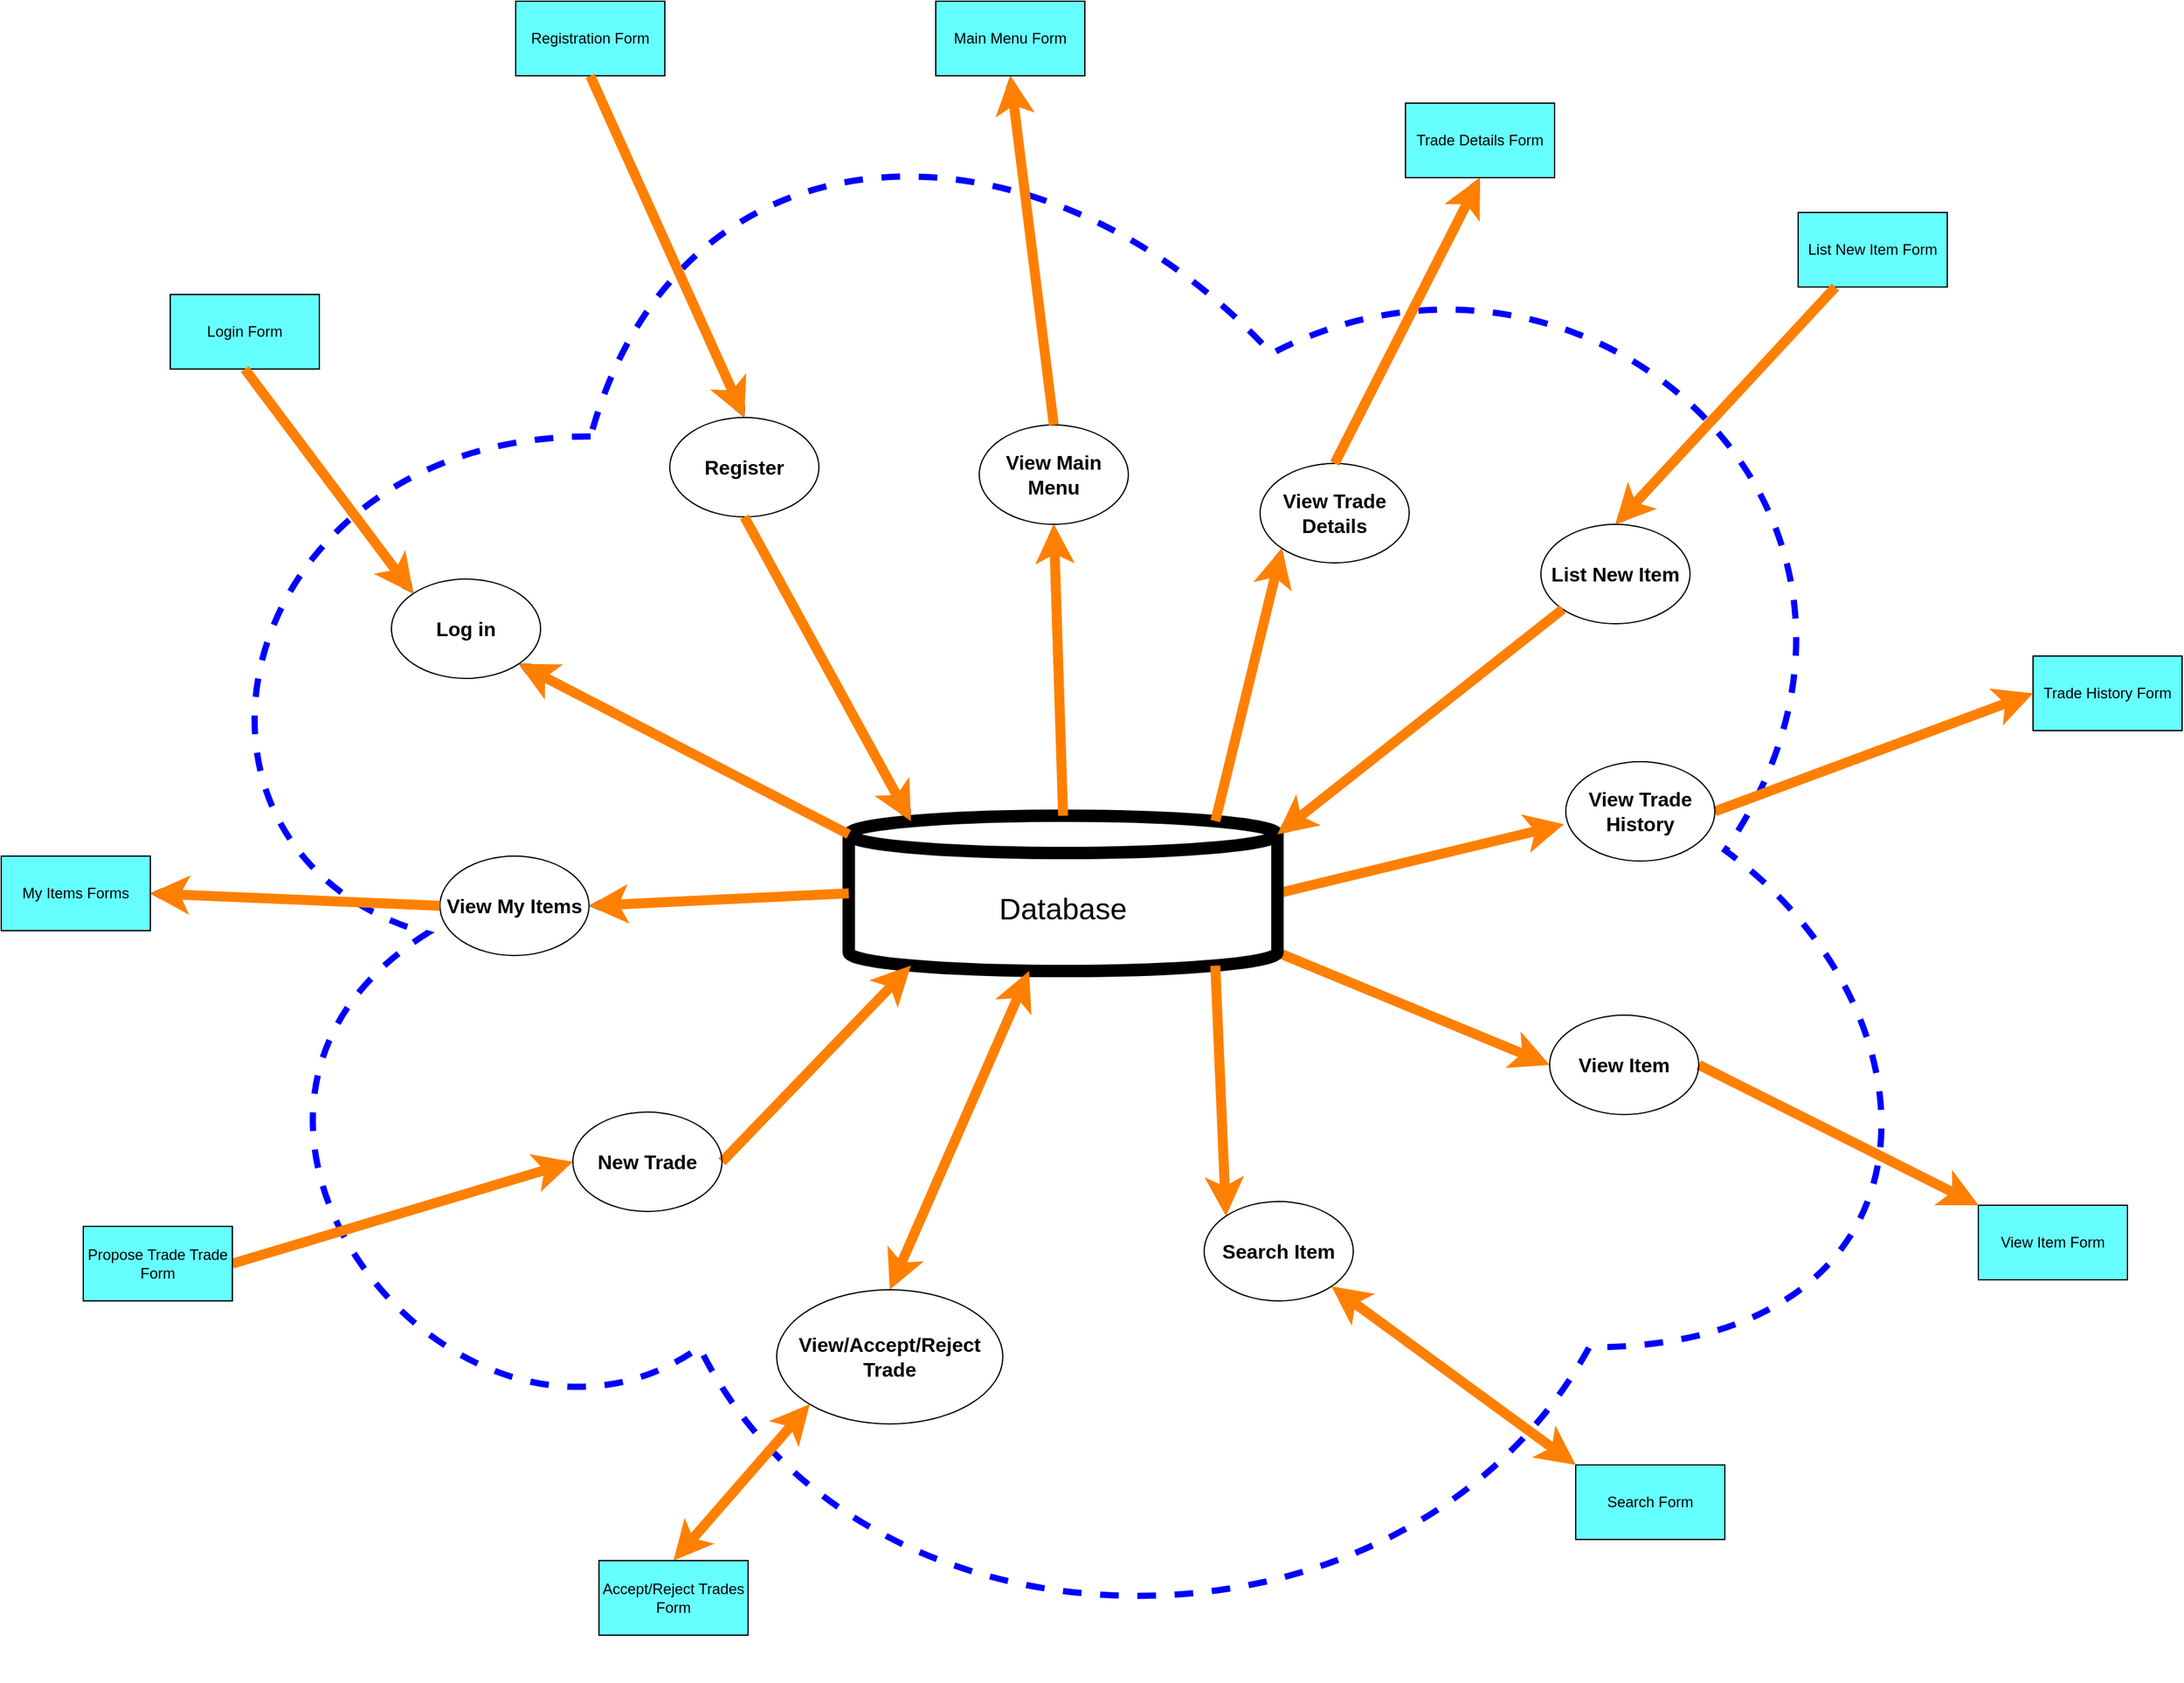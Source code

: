 <mxfile version="19.0.3" type="device"><diagram id="Pe3HAgdBJhZuZZOQbxnA" name="Page-1"><mxGraphModel dx="2272" dy="1957" grid="0" gridSize="10" guides="1" tooltips="1" connect="1" arrows="1" fold="1" page="1" pageScale="1" pageWidth="850" pageHeight="1100" math="0" shadow="0"><root><mxCell id="0"/><mxCell id="1" parent="0"/><mxCell id="GMkoznynyE6NLH1SeDHB-14" value="" style="ellipse;shape=cloud;whiteSpace=wrap;html=1;fillColor=none;dashed=1;strokeColor=#0000FF;strokeWidth=5;" parent="1" vertex="1"><mxGeometry x="87" y="-757" width="1461" height="1333" as="geometry"/></mxCell><mxCell id="GMkoznynyE6NLH1SeDHB-18" style="edgeStyle=none;orthogonalLoop=1;jettySize=auto;html=1;exitX=0;exitY=0;exitDx=0;exitDy=15;exitPerimeter=0;entryX=1;entryY=1;entryDx=0;entryDy=0;" parent="1" source="GMkoznynyE6NLH1SeDHB-1" target="GMkoznynyE6NLH1SeDHB-19" edge="1"><mxGeometry relative="1" as="geometry"><mxPoint x="408" y="-263" as="targetPoint"/></mxGeometry></mxCell><mxCell id="GMkoznynyE6NLH1SeDHB-25" style="edgeStyle=none;orthogonalLoop=1;jettySize=auto;html=1;exitX=0.5;exitY=0;exitDx=0;exitDy=0;exitPerimeter=0;entryX=0.5;entryY=1;entryDx=0;entryDy=0;" parent="1" source="GMkoznynyE6NLH1SeDHB-1" target="GMkoznynyE6NLH1SeDHB-23" edge="1"><mxGeometry relative="1" as="geometry"/></mxCell><mxCell id="GMkoznynyE6NLH1SeDHB-29" style="edgeStyle=none;orthogonalLoop=1;jettySize=auto;html=1;exitX=0.855;exitY=0;exitDx=0;exitDy=4.35;exitPerimeter=0;entryX=0;entryY=1;entryDx=0;entryDy=0;" parent="1" source="GMkoznynyE6NLH1SeDHB-1" target="GMkoznynyE6NLH1SeDHB-27" edge="1"><mxGeometry relative="1" as="geometry"/></mxCell><mxCell id="GMkoznynyE6NLH1SeDHB-35" style="edgeStyle=none;orthogonalLoop=1;jettySize=auto;html=1;exitX=1;exitY=0.5;exitDx=0;exitDy=0;exitPerimeter=0;entryX=-0.012;entryY=0.63;entryDx=0;entryDy=0;entryPerimeter=0;strokeColor=#FF8000;strokeWidth=8;" parent="1" source="GMkoznynyE6NLH1SeDHB-1" target="GMkoznynyE6NLH1SeDHB-33" edge="1"><mxGeometry relative="1" as="geometry"/></mxCell><mxCell id="GMkoznynyE6NLH1SeDHB-38" style="edgeStyle=none;orthogonalLoop=1;jettySize=auto;html=1;exitX=0;exitY=0.5;exitDx=0;exitDy=0;exitPerimeter=0;entryX=1;entryY=0.5;entryDx=0;entryDy=0;" parent="1" source="GMkoznynyE6NLH1SeDHB-1" target="GMkoznynyE6NLH1SeDHB-36" edge="1"><mxGeometry relative="1" as="geometry"/></mxCell><mxCell id="GMkoznynyE6NLH1SeDHB-47" style="edgeStyle=none;orthogonalLoop=1;jettySize=auto;html=1;exitX=1;exitY=1;exitDx=0;exitDy=-15;exitPerimeter=0;entryX=0;entryY=0.5;entryDx=0;entryDy=0;strokeColor=#FF8000;strokeWidth=8;" parent="1" source="GMkoznynyE6NLH1SeDHB-1" target="GMkoznynyE6NLH1SeDHB-45" edge="1"><mxGeometry relative="1" as="geometry"/></mxCell><mxCell id="GMkoznynyE6NLH1SeDHB-1" value="&lt;font style=&quot;font-size: 24px;&quot;&gt;Database&lt;/font&gt;" style="shape=cylinder3;whiteSpace=wrap;html=1;boundedLbl=1;backgroundOutline=1;size=15;strokeWidth=10;" parent="1" vertex="1"><mxGeometry x="660" y="-118.5" width="345" height="125" as="geometry"/></mxCell><mxCell id="GMkoznynyE6NLH1SeDHB-21" style="edgeStyle=none;orthogonalLoop=1;jettySize=auto;html=1;exitX=0.5;exitY=1;exitDx=0;exitDy=0;entryX=0.5;entryY=0;entryDx=0;entryDy=0;" parent="1" source="GMkoznynyE6NLH1SeDHB-3" target="GMkoznynyE6NLH1SeDHB-20" edge="1"><mxGeometry relative="1" as="geometry"/></mxCell><mxCell id="GMkoznynyE6NLH1SeDHB-3" value="Registration Form" style="rounded=0;whiteSpace=wrap;html=1;" parent="1" vertex="1"><mxGeometry x="392" y="-774" width="120" height="60" as="geometry"/></mxCell><mxCell id="GMkoznynyE6NLH1SeDHB-4" value="Main Menu Form" style="rounded=0;whiteSpace=wrap;html=1;" parent="1" vertex="1"><mxGeometry x="730" y="-774" width="120" height="60" as="geometry"/></mxCell><mxCell id="GMkoznynyE6NLH1SeDHB-31" style="edgeStyle=none;orthogonalLoop=1;jettySize=auto;html=1;exitX=0.25;exitY=1;exitDx=0;exitDy=0;entryX=0.5;entryY=0;entryDx=0;entryDy=0;" parent="1" source="GMkoznynyE6NLH1SeDHB-5" target="GMkoznynyE6NLH1SeDHB-30" edge="1"><mxGeometry relative="1" as="geometry"/></mxCell><mxCell id="GMkoznynyE6NLH1SeDHB-5" value="List New Item Form" style="rounded=0;whiteSpace=wrap;html=1;fillColor=#66FFFF;" parent="1" vertex="1"><mxGeometry x="1424" y="-604" width="120" height="60" as="geometry"/></mxCell><mxCell id="GMkoznynyE6NLH1SeDHB-6" value="My Items Forms" style="rounded=0;whiteSpace=wrap;html=1;" parent="1" vertex="1"><mxGeometry x="-22" y="-86" width="120" height="60" as="geometry"/></mxCell><mxCell id="GMkoznynyE6NLH1SeDHB-7" value="Search Form" style="rounded=0;whiteSpace=wrap;html=1;fillColor=#66FFFF;" parent="1" vertex="1"><mxGeometry x="1245" y="404" width="120" height="60" as="geometry"/></mxCell><mxCell id="GMkoznynyE6NLH1SeDHB-8" value="View Item Form" style="rounded=0;whiteSpace=wrap;html=1;fillColor=#66FFFF;" parent="1" vertex="1"><mxGeometry x="1569" y="195" width="120" height="60" as="geometry"/></mxCell><mxCell id="GMkoznynyE6NLH1SeDHB-40" style="edgeStyle=none;orthogonalLoop=1;jettySize=auto;html=1;exitX=1;exitY=0.5;exitDx=0;exitDy=0;entryX=0;entryY=0.5;entryDx=0;entryDy=0;strokeColor=#FF8000;strokeWidth=8;" parent="1" source="GMkoznynyE6NLH1SeDHB-9" target="GMkoznynyE6NLH1SeDHB-39" edge="1"><mxGeometry relative="1" as="geometry"/></mxCell><mxCell id="GMkoznynyE6NLH1SeDHB-9" value="Propose Trade Trade Form" style="rounded=0;whiteSpace=wrap;html=1;fillColor=#66FFFF;" parent="1" vertex="1"><mxGeometry x="44" y="212" width="120" height="60" as="geometry"/></mxCell><mxCell id="GMkoznynyE6NLH1SeDHB-43" style="edgeStyle=none;orthogonalLoop=1;jettySize=auto;html=1;exitX=0.5;exitY=0;exitDx=0;exitDy=0;entryX=0;entryY=1;entryDx=0;entryDy=0;startArrow=classic;startFill=1;strokeColor=#FF8000;strokeWidth=8;" parent="1" source="GMkoznynyE6NLH1SeDHB-10" target="GMkoznynyE6NLH1SeDHB-42" edge="1"><mxGeometry relative="1" as="geometry"/></mxCell><mxCell id="GMkoznynyE6NLH1SeDHB-10" value="Accept/Reject Trades Form" style="rounded=0;whiteSpace=wrap;html=1;fillColor=#66FFFF;" parent="1" vertex="1"><mxGeometry x="459" y="481" width="120" height="60" as="geometry"/></mxCell><mxCell id="GMkoznynyE6NLH1SeDHB-11" value="Trade History Form" style="rounded=0;whiteSpace=wrap;html=1;fillColor=#66FFFF;" parent="1" vertex="1"><mxGeometry x="1613" y="-247" width="120" height="60" as="geometry"/></mxCell><mxCell id="GMkoznynyE6NLH1SeDHB-12" value="Trade Details Form" style="rounded=0;whiteSpace=wrap;html=1;" parent="1" vertex="1"><mxGeometry x="1108" y="-692" width="120" height="60" as="geometry"/></mxCell><mxCell id="GMkoznynyE6NLH1SeDHB-17" style="orthogonalLoop=1;jettySize=auto;html=1;exitX=0.5;exitY=1;exitDx=0;exitDy=0;entryX=0;entryY=0;entryDx=0;entryDy=0;" parent="1" source="GMkoznynyE6NLH1SeDHB-16" target="GMkoznynyE6NLH1SeDHB-19" edge="1"><mxGeometry relative="1" as="geometry"><mxPoint x="348" y="-293" as="targetPoint"/></mxGeometry></mxCell><mxCell id="GMkoznynyE6NLH1SeDHB-16" value="Login Form" style="rounded=0;whiteSpace=wrap;html=1;" parent="1" vertex="1"><mxGeometry x="114" y="-538" width="120" height="60" as="geometry"/></mxCell><mxCell id="GMkoznynyE6NLH1SeDHB-19" value="&lt;b&gt;&lt;font style=&quot;font-size: 16px;&quot;&gt;Log in&lt;/font&gt;&lt;/b&gt;" style="ellipse;whiteSpace=wrap;html=1;fillColor=none;" parent="1" vertex="1"><mxGeometry x="292" y="-309" width="120" height="80" as="geometry"/></mxCell><mxCell id="GMkoznynyE6NLH1SeDHB-22" style="edgeStyle=none;orthogonalLoop=1;jettySize=auto;html=1;exitX=0.5;exitY=1;exitDx=0;exitDy=0;entryX=0.145;entryY=0;entryDx=0;entryDy=4.35;entryPerimeter=0;" parent="1" source="GMkoznynyE6NLH1SeDHB-20" target="GMkoznynyE6NLH1SeDHB-1" edge="1"><mxGeometry relative="1" as="geometry"/></mxCell><mxCell id="GMkoznynyE6NLH1SeDHB-20" value="&lt;font style=&quot;font-size: 16px;&quot;&gt;&lt;b&gt;Register&lt;/b&gt;&lt;/font&gt;" style="ellipse;whiteSpace=wrap;html=1;fillColor=none;" parent="1" vertex="1"><mxGeometry x="516" y="-439" width="120" height="80" as="geometry"/></mxCell><mxCell id="GMkoznynyE6NLH1SeDHB-26" style="edgeStyle=none;orthogonalLoop=1;jettySize=auto;html=1;exitX=0.5;exitY=0;exitDx=0;exitDy=0;entryX=0.5;entryY=1;entryDx=0;entryDy=0;" parent="1" source="GMkoznynyE6NLH1SeDHB-23" target="GMkoznynyE6NLH1SeDHB-4" edge="1"><mxGeometry relative="1" as="geometry"/></mxCell><mxCell id="GMkoznynyE6NLH1SeDHB-23" value="&lt;b&gt;&lt;font style=&quot;font-size: 16px;&quot;&gt;View Main Menu&lt;/font&gt;&lt;/b&gt;" style="ellipse;whiteSpace=wrap;html=1;fillColor=none;" parent="1" vertex="1"><mxGeometry x="765" y="-433" width="120" height="80" as="geometry"/></mxCell><mxCell id="GMkoznynyE6NLH1SeDHB-28" style="edgeStyle=none;orthogonalLoop=1;jettySize=auto;html=1;exitX=0.5;exitY=0;exitDx=0;exitDy=0;entryX=0.5;entryY=1;entryDx=0;entryDy=0;" parent="1" source="GMkoznynyE6NLH1SeDHB-27" target="GMkoznynyE6NLH1SeDHB-12" edge="1"><mxGeometry relative="1" as="geometry"/></mxCell><mxCell id="GMkoznynyE6NLH1SeDHB-27" value="&lt;b&gt;&lt;font style=&quot;font-size: 16px;&quot;&gt;View Trade Details&lt;/font&gt;&lt;/b&gt;" style="ellipse;whiteSpace=wrap;html=1;fillColor=none;" parent="1" vertex="1"><mxGeometry x="991" y="-402" width="120" height="80" as="geometry"/></mxCell><mxCell id="GMkoznynyE6NLH1SeDHB-32" style="edgeStyle=none;orthogonalLoop=1;jettySize=auto;html=1;exitX=0;exitY=1;exitDx=0;exitDy=0;entryX=1;entryY=0;entryDx=0;entryDy=15;entryPerimeter=0;" parent="1" source="GMkoznynyE6NLH1SeDHB-30" target="GMkoznynyE6NLH1SeDHB-1" edge="1"><mxGeometry relative="1" as="geometry"/></mxCell><mxCell id="GMkoznynyE6NLH1SeDHB-30" value="&lt;span style=&quot;font-size: 16px;&quot;&gt;&lt;b&gt;List New Item&lt;/b&gt;&lt;/span&gt;" style="ellipse;whiteSpace=wrap;html=1;fillColor=none;" parent="1" vertex="1"><mxGeometry x="1217" y="-353" width="120" height="80" as="geometry"/></mxCell><mxCell id="GMkoznynyE6NLH1SeDHB-34" style="edgeStyle=none;orthogonalLoop=1;jettySize=auto;html=1;exitX=1;exitY=0.5;exitDx=0;exitDy=0;entryX=0;entryY=0.5;entryDx=0;entryDy=0;strokeColor=#FF8000;strokeWidth=8;" parent="1" source="GMkoznynyE6NLH1SeDHB-33" target="GMkoznynyE6NLH1SeDHB-11" edge="1"><mxGeometry relative="1" as="geometry"/></mxCell><mxCell id="GMkoznynyE6NLH1SeDHB-33" value="&lt;b&gt;&lt;font style=&quot;font-size: 16px;&quot;&gt;View Trade History&lt;/font&gt;&lt;/b&gt;" style="ellipse;whiteSpace=wrap;html=1;fillColor=none;" parent="1" vertex="1"><mxGeometry x="1237" y="-162" width="120" height="80" as="geometry"/></mxCell><mxCell id="GMkoznynyE6NLH1SeDHB-37" style="edgeStyle=none;orthogonalLoop=1;jettySize=auto;html=1;exitX=0;exitY=0.5;exitDx=0;exitDy=0;entryX=1;entryY=0.5;entryDx=0;entryDy=0;" parent="1" source="GMkoznynyE6NLH1SeDHB-36" target="GMkoznynyE6NLH1SeDHB-6" edge="1"><mxGeometry relative="1" as="geometry"/></mxCell><mxCell id="GMkoznynyE6NLH1SeDHB-36" value="&lt;b&gt;&lt;font style=&quot;font-size: 16px;&quot;&gt;View My Items&lt;/font&gt;&lt;/b&gt;" style="ellipse;whiteSpace=wrap;html=1;fillColor=none;" parent="1" vertex="1"><mxGeometry x="331" y="-86" width="120" height="80" as="geometry"/></mxCell><mxCell id="GMkoznynyE6NLH1SeDHB-41" style="edgeStyle=none;orthogonalLoop=1;jettySize=auto;html=1;exitX=1;exitY=0.5;exitDx=0;exitDy=0;entryX=0.145;entryY=1;entryDx=0;entryDy=-4.35;entryPerimeter=0;strokeColor=#FF8000;strokeWidth=8;" parent="1" source="GMkoznynyE6NLH1SeDHB-39" target="GMkoznynyE6NLH1SeDHB-1" edge="1"><mxGeometry relative="1" as="geometry"/></mxCell><mxCell id="GMkoznynyE6NLH1SeDHB-39" value="&lt;b&gt;&lt;font style=&quot;font-size: 16px;&quot;&gt;New Trade&lt;/font&gt;&lt;/b&gt;" style="ellipse;whiteSpace=wrap;html=1;fillColor=none;" parent="1" vertex="1"><mxGeometry x="438" y="120" width="120" height="80" as="geometry"/></mxCell><mxCell id="GMkoznynyE6NLH1SeDHB-44" style="edgeStyle=none;orthogonalLoop=1;jettySize=auto;html=1;exitX=0.5;exitY=0;exitDx=0;exitDy=0;startArrow=classic;startFill=1;strokeColor=#FF8000;strokeWidth=8;" parent="1" source="GMkoznynyE6NLH1SeDHB-42" target="GMkoznynyE6NLH1SeDHB-1" edge="1"><mxGeometry relative="1" as="geometry"/></mxCell><mxCell id="GMkoznynyE6NLH1SeDHB-42" value="&lt;b&gt;&lt;font style=&quot;font-size: 16px;&quot;&gt;View/Accept/Reject Trade&lt;/font&gt;&lt;/b&gt;" style="ellipse;whiteSpace=wrap;html=1;fillColor=none;" parent="1" vertex="1"><mxGeometry x="602" y="263" width="182" height="108" as="geometry"/></mxCell><mxCell id="GMkoznynyE6NLH1SeDHB-46" style="edgeStyle=none;orthogonalLoop=1;jettySize=auto;html=1;exitX=1;exitY=0.5;exitDx=0;exitDy=0;strokeColor=#FF8000;strokeWidth=8;" parent="1" source="GMkoznynyE6NLH1SeDHB-45" target="GMkoznynyE6NLH1SeDHB-8" edge="1"><mxGeometry relative="1" as="geometry"/></mxCell><mxCell id="GMkoznynyE6NLH1SeDHB-45" value="&lt;b&gt;&lt;font style=&quot;font-size: 16px;&quot;&gt;View Item&lt;/font&gt;&lt;/b&gt;" style="ellipse;whiteSpace=wrap;html=1;fillColor=none;" parent="1" vertex="1"><mxGeometry x="1224" y="42" width="120" height="80" as="geometry"/></mxCell><mxCell id="GMkoznynyE6NLH1SeDHB-49" style="edgeStyle=none;orthogonalLoop=1;jettySize=auto;html=1;exitX=1;exitY=1;exitDx=0;exitDy=0;entryX=0;entryY=0;entryDx=0;entryDy=0;startArrow=classic;startFill=1;strokeColor=#FF8000;strokeWidth=8;" parent="1" source="GMkoznynyE6NLH1SeDHB-48" target="GMkoznynyE6NLH1SeDHB-7" edge="1"><mxGeometry relative="1" as="geometry"/></mxCell><mxCell id="GMkoznynyE6NLH1SeDHB-50" style="edgeStyle=none;orthogonalLoop=1;jettySize=auto;html=1;exitX=0;exitY=0;exitDx=0;exitDy=0;entryX=0.855;entryY=1;entryDx=0;entryDy=-4.35;entryPerimeter=0;startArrow=classic;startFill=1;endArrow=none;endFill=0;strokeColor=#FF8000;strokeWidth=8;" parent="1" source="GMkoznynyE6NLH1SeDHB-48" target="GMkoznynyE6NLH1SeDHB-1" edge="1"><mxGeometry relative="1" as="geometry"/></mxCell><mxCell id="GMkoznynyE6NLH1SeDHB-48" value="&lt;b&gt;&lt;font style=&quot;font-size: 16px;&quot;&gt;Search Item&lt;/font&gt;&lt;/b&gt;" style="ellipse;whiteSpace=wrap;html=1;fillColor=none;" parent="1" vertex="1"><mxGeometry x="946" y="192" width="120" height="80" as="geometry"/></mxCell><mxCell id="GMkoznynyE6NLH1SeDHB-53" value="My Items Forms" style="rounded=0;whiteSpace=wrap;html=1;fillColor=#66FFFF;" parent="1" vertex="1"><mxGeometry x="-22" y="-86" width="120" height="60" as="geometry"/></mxCell><mxCell id="GMkoznynyE6NLH1SeDHB-54" value="Login Form" style="rounded=0;whiteSpace=wrap;html=1;fillColor=#66FFFF;" parent="1" vertex="1"><mxGeometry x="114" y="-538" width="120" height="60" as="geometry"/></mxCell><mxCell id="GMkoznynyE6NLH1SeDHB-55" value="Registration Form" style="rounded=0;whiteSpace=wrap;html=1;fillColor=#66FFFF;" parent="1" vertex="1"><mxGeometry x="392" y="-774" width="120" height="60" as="geometry"/></mxCell><mxCell id="GMkoznynyE6NLH1SeDHB-56" value="Main Menu Form" style="rounded=0;whiteSpace=wrap;html=1;fillColor=#66FFFF;" parent="1" vertex="1"><mxGeometry x="730" y="-774" width="120" height="60" as="geometry"/></mxCell><mxCell id="GMkoznynyE6NLH1SeDHB-57" value="Trade Details Form" style="rounded=0;whiteSpace=wrap;html=1;fillColor=#66FFFF;" parent="1" vertex="1"><mxGeometry x="1108" y="-692" width="120" height="60" as="geometry"/></mxCell><mxCell id="GMkoznynyE6NLH1SeDHB-58" style="edgeStyle=none;orthogonalLoop=1;jettySize=auto;html=1;exitX=0;exitY=0.5;exitDx=0;exitDy=0;exitPerimeter=0;entryX=1;entryY=0.5;entryDx=0;entryDy=0;" parent="1" edge="1"><mxGeometry relative="1" as="geometry"><mxPoint x="660" y="-56" as="sourcePoint"/><mxPoint x="451" y="-46" as="targetPoint"/></mxGeometry></mxCell><mxCell id="GMkoznynyE6NLH1SeDHB-59" style="edgeStyle=none;orthogonalLoop=1;jettySize=auto;html=1;exitX=0;exitY=0.5;exitDx=0;exitDy=0;entryX=1;entryY=0.5;entryDx=0;entryDy=0;" parent="1" edge="1"><mxGeometry relative="1" as="geometry"><mxPoint x="331" y="-46" as="sourcePoint"/><mxPoint x="98" y="-56" as="targetPoint"/></mxGeometry></mxCell><mxCell id="GMkoznynyE6NLH1SeDHB-60" style="orthogonalLoop=1;jettySize=auto;html=1;exitX=0.5;exitY=1;exitDx=0;exitDy=0;entryX=0;entryY=0;entryDx=0;entryDy=0;" parent="1" edge="1"><mxGeometry relative="1" as="geometry"><mxPoint x="174" y="-478" as="sourcePoint"/><mxPoint x="309.574" y="-297.284" as="targetPoint"/></mxGeometry></mxCell><mxCell id="GMkoznynyE6NLH1SeDHB-61" style="edgeStyle=none;orthogonalLoop=1;jettySize=auto;html=1;exitX=0;exitY=0;exitDx=0;exitDy=15;exitPerimeter=0;entryX=1;entryY=1;entryDx=0;entryDy=0;" parent="1" edge="1"><mxGeometry relative="1" as="geometry"><mxPoint x="660" y="-103.5" as="sourcePoint"/><mxPoint x="394.426" y="-240.716" as="targetPoint"/></mxGeometry></mxCell><mxCell id="GMkoznynyE6NLH1SeDHB-62" style="edgeStyle=none;orthogonalLoop=1;jettySize=auto;html=1;exitX=0.5;exitY=1;exitDx=0;exitDy=0;entryX=0.145;entryY=0;entryDx=0;entryDy=4.35;entryPerimeter=0;" parent="1" edge="1"><mxGeometry relative="1" as="geometry"><mxPoint x="576" y="-359" as="sourcePoint"/><mxPoint x="710.025" y="-114.15" as="targetPoint"/></mxGeometry></mxCell><mxCell id="GMkoznynyE6NLH1SeDHB-63" style="edgeStyle=none;orthogonalLoop=1;jettySize=auto;html=1;exitX=0.5;exitY=1;exitDx=0;exitDy=0;entryX=0.5;entryY=0;entryDx=0;entryDy=0;" parent="1" edge="1"><mxGeometry relative="1" as="geometry"><mxPoint x="452" y="-714.0" as="sourcePoint"/><mxPoint x="576" y="-439" as="targetPoint"/></mxGeometry></mxCell><mxCell id="GMkoznynyE6NLH1SeDHB-64" style="edgeStyle=none;orthogonalLoop=1;jettySize=auto;html=1;exitX=0;exitY=0.5;exitDx=0;exitDy=0;exitPerimeter=0;entryX=1;entryY=0.5;entryDx=0;entryDy=0;strokeColor=#FF8000;strokeWidth=8;" parent="1" edge="1"><mxGeometry relative="1" as="geometry"><mxPoint x="660" y="-56" as="sourcePoint"/><mxPoint x="451" y="-46" as="targetPoint"/></mxGeometry></mxCell><mxCell id="GMkoznynyE6NLH1SeDHB-65" style="edgeStyle=none;orthogonalLoop=1;jettySize=auto;html=1;exitX=0;exitY=0.5;exitDx=0;exitDy=0;entryX=1;entryY=0.5;entryDx=0;entryDy=0;strokeColor=#FF8000;strokeWidth=8;" parent="1" edge="1"><mxGeometry relative="1" as="geometry"><mxPoint x="331" y="-46" as="sourcePoint"/><mxPoint x="98" y="-56" as="targetPoint"/></mxGeometry></mxCell><mxCell id="GMkoznynyE6NLH1SeDHB-66" style="orthogonalLoop=1;jettySize=auto;html=1;exitX=0.5;exitY=1;exitDx=0;exitDy=0;entryX=0;entryY=0;entryDx=0;entryDy=0;strokeColor=#FF8000;strokeWidth=8;" parent="1" edge="1"><mxGeometry relative="1" as="geometry"><mxPoint x="174" y="-478" as="sourcePoint"/><mxPoint x="309.574" y="-297.284" as="targetPoint"/></mxGeometry></mxCell><mxCell id="GMkoznynyE6NLH1SeDHB-67" style="edgeStyle=none;orthogonalLoop=1;jettySize=auto;html=1;exitX=0;exitY=0;exitDx=0;exitDy=15;exitPerimeter=0;entryX=1;entryY=1;entryDx=0;entryDy=0;strokeColor=#FF8000;strokeWidth=8;" parent="1" edge="1"><mxGeometry relative="1" as="geometry"><mxPoint x="660" y="-103.5" as="sourcePoint"/><mxPoint x="394.426" y="-240.716" as="targetPoint"/></mxGeometry></mxCell><mxCell id="GMkoznynyE6NLH1SeDHB-68" style="edgeStyle=none;orthogonalLoop=1;jettySize=auto;html=1;exitX=0.5;exitY=1;exitDx=0;exitDy=0;entryX=0.145;entryY=0;entryDx=0;entryDy=4.35;entryPerimeter=0;strokeColor=#FF8000;strokeWidth=8;" parent="1" edge="1"><mxGeometry relative="1" as="geometry"><mxPoint x="576" y="-359" as="sourcePoint"/><mxPoint x="710.025" y="-114.15" as="targetPoint"/></mxGeometry></mxCell><mxCell id="GMkoznynyE6NLH1SeDHB-69" style="edgeStyle=none;orthogonalLoop=1;jettySize=auto;html=1;exitX=0.5;exitY=1;exitDx=0;exitDy=0;entryX=0.5;entryY=0;entryDx=0;entryDy=0;strokeColor=#FF8000;strokeWidth=8;" parent="1" edge="1"><mxGeometry relative="1" as="geometry"><mxPoint x="452" y="-714.0" as="sourcePoint"/><mxPoint x="576" y="-439" as="targetPoint"/></mxGeometry></mxCell><mxCell id="GMkoznynyE6NLH1SeDHB-70" style="edgeStyle=none;orthogonalLoop=1;jettySize=auto;html=1;exitX=0.5;exitY=0;exitDx=0;exitDy=0;exitPerimeter=0;entryX=0.5;entryY=1;entryDx=0;entryDy=0;strokeColor=#FF8000;strokeWidth=8;" parent="1" edge="1"><mxGeometry relative="1" as="geometry"><mxPoint x="832.5" y="-118.5" as="sourcePoint"/><mxPoint x="825" y="-353" as="targetPoint"/></mxGeometry></mxCell><mxCell id="GMkoznynyE6NLH1SeDHB-71" style="edgeStyle=none;orthogonalLoop=1;jettySize=auto;html=1;exitX=0.5;exitY=0;exitDx=0;exitDy=0;entryX=0.5;entryY=1;entryDx=0;entryDy=0;strokeColor=#FF8000;strokeWidth=8;" parent="1" edge="1"><mxGeometry relative="1" as="geometry"><mxPoint x="825" y="-433" as="sourcePoint"/><mxPoint x="790" y="-714.0" as="targetPoint"/></mxGeometry></mxCell><mxCell id="GMkoznynyE6NLH1SeDHB-72" style="edgeStyle=none;orthogonalLoop=1;jettySize=auto;html=1;exitX=0.5;exitY=0;exitDx=0;exitDy=0;entryX=0.5;entryY=1;entryDx=0;entryDy=0;strokeColor=#FF8000;strokeWidth=8;" parent="1" edge="1"><mxGeometry relative="1" as="geometry"><mxPoint x="1051" y="-402" as="sourcePoint"/><mxPoint x="1168" y="-632" as="targetPoint"/></mxGeometry></mxCell><mxCell id="GMkoznynyE6NLH1SeDHB-73" style="edgeStyle=none;orthogonalLoop=1;jettySize=auto;html=1;exitX=0.855;exitY=0;exitDx=0;exitDy=4.35;exitPerimeter=0;entryX=0;entryY=1;entryDx=0;entryDy=0;strokeColor=#FF8000;strokeWidth=8;" parent="1" edge="1"><mxGeometry relative="1" as="geometry"><mxPoint x="954.975" y="-114.15" as="sourcePoint"/><mxPoint x="1008.574" y="-333.716" as="targetPoint"/></mxGeometry></mxCell><mxCell id="GMkoznynyE6NLH1SeDHB-74" style="edgeStyle=none;orthogonalLoop=1;jettySize=auto;html=1;exitX=0;exitY=1;exitDx=0;exitDy=0;entryX=1;entryY=0;entryDx=0;entryDy=15;entryPerimeter=0;strokeColor=#FF8000;strokeWidth=8;" parent="1" edge="1"><mxGeometry relative="1" as="geometry"><mxPoint x="1234.574" y="-284.716" as="sourcePoint"/><mxPoint x="1005" y="-103.5" as="targetPoint"/></mxGeometry></mxCell><mxCell id="GMkoznynyE6NLH1SeDHB-75" style="edgeStyle=none;orthogonalLoop=1;jettySize=auto;html=1;exitX=0.25;exitY=1;exitDx=0;exitDy=0;entryX=0.5;entryY=0;entryDx=0;entryDy=0;strokeColor=#FF8000;strokeWidth=8;" parent="1" edge="1"><mxGeometry relative="1" as="geometry"><mxPoint x="1454" y="-544.0" as="sourcePoint"/><mxPoint x="1277" y="-353" as="targetPoint"/></mxGeometry></mxCell></root></mxGraphModel></diagram></mxfile>